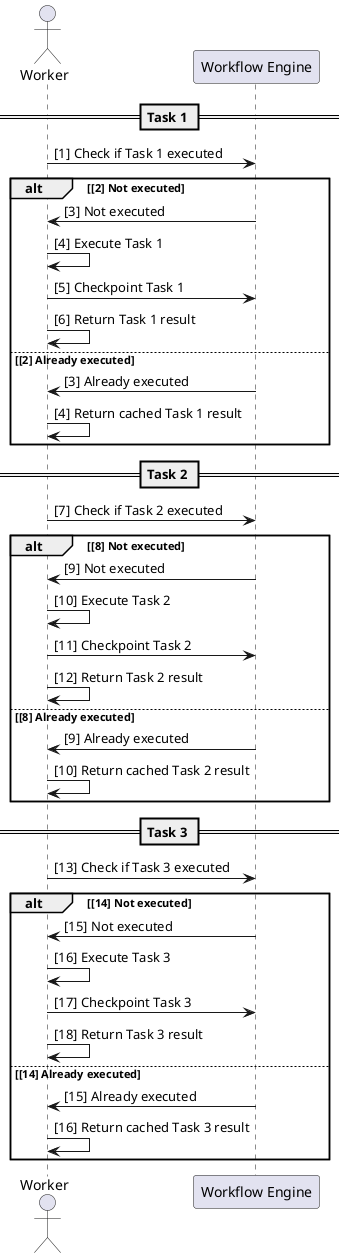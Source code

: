 @startuml
actor "Worker" as W
participant "Workflow Engine" as E

== Task 1 ==
W -> E : [1] Check if Task 1 executed
alt [2] Not executed
    E -> W : [3] Not executed
    W -> W : [4] Execute Task 1
    W -> E : [5] Checkpoint Task 1
    W -> W : [6] Return Task 1 result
else [2] Already executed
    E -> W : [3] Already executed
    W -> W : [4] Return cached Task 1 result
end

== Task 2 ==
W -> E : [7] Check if Task 2 executed
alt [8] Not executed
    E -> W : [9] Not executed
    W -> W : [10] Execute Task 2
    W -> E : [11] Checkpoint Task 2
    W -> W : [12] Return Task 2 result
else [8] Already executed
    E -> W : [9] Already executed
    W -> W : [10] Return cached Task 2 result
end

== Task 3 ==
W -> E : [13] Check if Task 3 executed
alt [14] Not executed
    E -> W : [15] Not executed
    W -> W : [16] Execute Task 3
    W -> E : [17] Checkpoint Task 3
    W -> W : [18] Return Task 3 result
else [14] Already executed
    E -> W : [15] Already executed
    W -> W : [16] Return cached Task 3 result
end

@enduml
